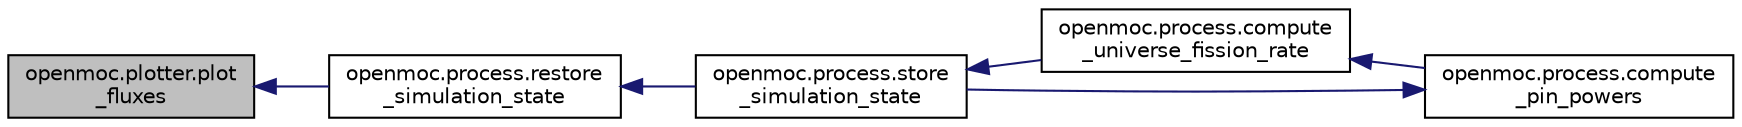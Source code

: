 digraph "openmoc.plotter.plot_fluxes"
{
  edge [fontname="Helvetica",fontsize="10",labelfontname="Helvetica",labelfontsize="10"];
  node [fontname="Helvetica",fontsize="10",shape=record];
  rankdir="LR";
  Node1 [label="openmoc.plotter.plot\l_fluxes",height=0.2,width=0.4,color="black", fillcolor="grey75", style="filled" fontcolor="black"];
  Node1 -> Node2 [dir="back",color="midnightblue",fontsize="10",style="solid",fontname="Helvetica"];
  Node2 [label="openmoc.process.restore\l_simulation_state",height=0.2,width=0.4,color="black", fillcolor="white", style="filled",URL="$namespaceopenmoc_1_1process.html#a20436071e0dfd32af17c67bf86636a93",tooltip="This method restores all of the data for an OpenMOC simulation from a a binary file for downstream da..."];
  Node2 -> Node3 [dir="back",color="midnightblue",fontsize="10",style="solid",fontname="Helvetica"];
  Node3 [label="openmoc.process.store\l_simulation_state",height=0.2,width=0.4,color="black", fillcolor="white", style="filled",URL="$namespaceopenmoc_1_1process.html#a151286616e1ef981c7488979ffd1fe06",tooltip="This method stores all of the data for an OpenMOC simulation to a a binary file for downstream data p..."];
  Node3 -> Node4 [dir="back",color="midnightblue",fontsize="10",style="solid",fontname="Helvetica"];
  Node4 [label="openmoc.process.compute\l_universe_fission_rate",height=0.2,width=0.4,color="black", fillcolor="white", style="filled",URL="$namespaceopenmoc_1_1process.html#a6115e946c5118ee95f71ffed07034df5",tooltip="A recursive routine to compute the fission rate for all cells in a given universe, and for all universes contained within those cells."];
  Node4 -> Node5 [dir="back",color="midnightblue",fontsize="10",style="solid",fontname="Helvetica"];
  Node5 [label="openmoc.process.compute\l_pin_powers",height=0.2,width=0.4,color="black", fillcolor="white", style="filled",URL="$namespaceopenmoc_1_1process.html#ad313c9844294d5e285b5943664389a0f",tooltip="This routine is computes the fission rate in each flat source region, and combines the rates into pin..."];
  Node5 -> Node3 [dir="back",color="midnightblue",fontsize="10",style="solid",fontname="Helvetica"];
}
